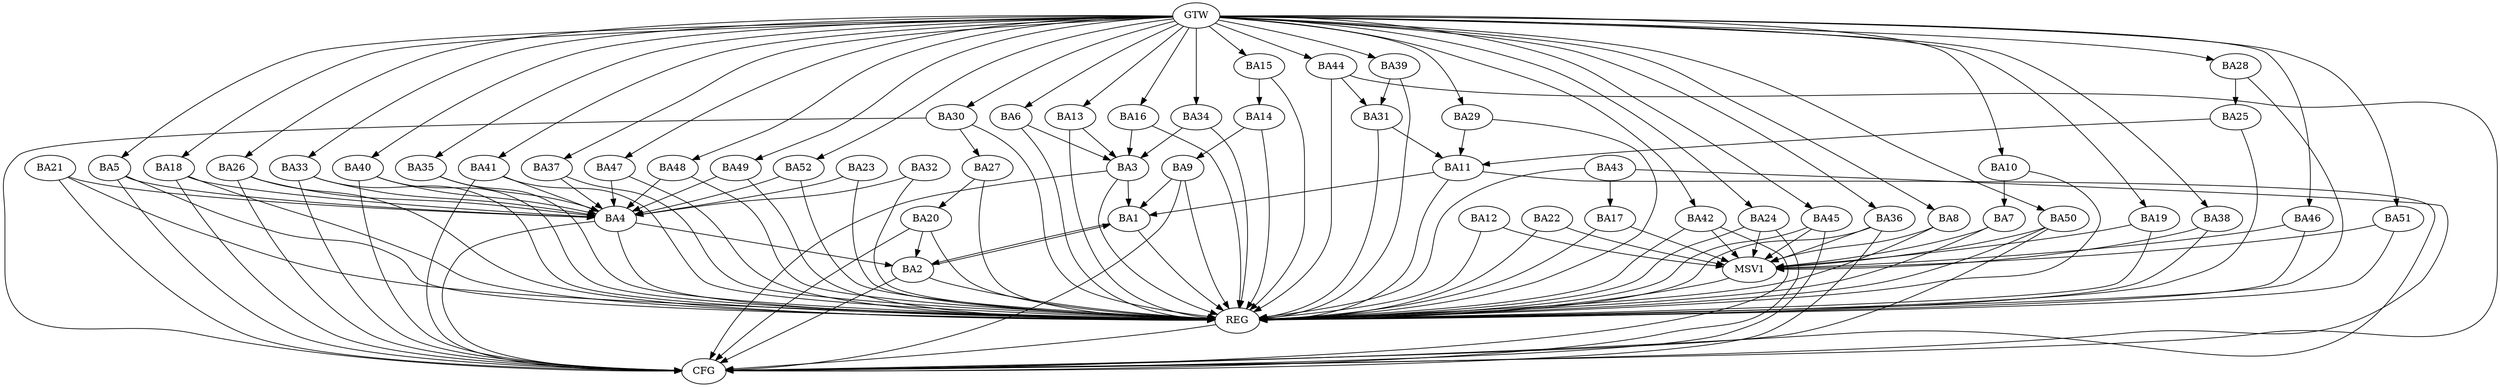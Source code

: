 strict digraph G {
  BA1 [ label="BA1" ];
  BA2 [ label="BA2" ];
  BA3 [ label="BA3" ];
  BA4 [ label="BA4" ];
  BA5 [ label="BA5" ];
  BA6 [ label="BA6" ];
  BA7 [ label="BA7" ];
  BA8 [ label="BA8" ];
  BA9 [ label="BA9" ];
  BA10 [ label="BA10" ];
  BA11 [ label="BA11" ];
  BA12 [ label="BA12" ];
  BA13 [ label="BA13" ];
  BA14 [ label="BA14" ];
  BA15 [ label="BA15" ];
  BA16 [ label="BA16" ];
  BA17 [ label="BA17" ];
  BA18 [ label="BA18" ];
  BA19 [ label="BA19" ];
  BA20 [ label="BA20" ];
  BA21 [ label="BA21" ];
  BA22 [ label="BA22" ];
  BA23 [ label="BA23" ];
  BA24 [ label="BA24" ];
  BA25 [ label="BA25" ];
  BA26 [ label="BA26" ];
  BA27 [ label="BA27" ];
  BA28 [ label="BA28" ];
  BA29 [ label="BA29" ];
  BA30 [ label="BA30" ];
  BA31 [ label="BA31" ];
  BA32 [ label="BA32" ];
  BA33 [ label="BA33" ];
  BA34 [ label="BA34" ];
  BA35 [ label="BA35" ];
  BA36 [ label="BA36" ];
  BA37 [ label="BA37" ];
  BA38 [ label="BA38" ];
  BA39 [ label="BA39" ];
  BA40 [ label="BA40" ];
  BA41 [ label="BA41" ];
  BA42 [ label="BA42" ];
  BA43 [ label="BA43" ];
  BA44 [ label="BA44" ];
  BA45 [ label="BA45" ];
  BA46 [ label="BA46" ];
  BA47 [ label="BA47" ];
  BA48 [ label="BA48" ];
  BA49 [ label="BA49" ];
  BA50 [ label="BA50" ];
  BA51 [ label="BA51" ];
  BA52 [ label="BA52" ];
  GTW [ label="GTW" ];
  REG [ label="REG" ];
  CFG [ label="CFG" ];
  MSV1 [ label="MSV1" ];
  BA1 -> BA2;
  BA2 -> BA1;
  BA3 -> BA1;
  BA4 -> BA2;
  BA6 -> BA3;
  BA9 -> BA1;
  BA10 -> BA7;
  BA11 -> BA1;
  BA13 -> BA3;
  BA14 -> BA9;
  BA15 -> BA14;
  BA16 -> BA3;
  BA20 -> BA2;
  BA25 -> BA11;
  BA27 -> BA20;
  BA28 -> BA25;
  BA29 -> BA11;
  BA30 -> BA27;
  BA31 -> BA11;
  BA34 -> BA3;
  BA39 -> BA31;
  BA43 -> BA17;
  BA44 -> BA31;
  GTW -> BA5;
  GTW -> BA6;
  GTW -> BA8;
  GTW -> BA10;
  GTW -> BA13;
  GTW -> BA15;
  GTW -> BA16;
  GTW -> BA18;
  GTW -> BA19;
  GTW -> BA24;
  GTW -> BA26;
  GTW -> BA28;
  GTW -> BA29;
  GTW -> BA30;
  GTW -> BA33;
  GTW -> BA34;
  GTW -> BA35;
  GTW -> BA36;
  GTW -> BA37;
  GTW -> BA38;
  GTW -> BA39;
  GTW -> BA40;
  GTW -> BA41;
  GTW -> BA42;
  GTW -> BA44;
  GTW -> BA45;
  GTW -> BA46;
  GTW -> BA47;
  GTW -> BA48;
  GTW -> BA49;
  GTW -> BA50;
  GTW -> BA51;
  GTW -> BA52;
  BA1 -> REG;
  BA2 -> REG;
  BA3 -> REG;
  BA4 -> REG;
  BA5 -> REG;
  BA6 -> REG;
  BA7 -> REG;
  BA8 -> REG;
  BA9 -> REG;
  BA10 -> REG;
  BA11 -> REG;
  BA12 -> REG;
  BA13 -> REG;
  BA14 -> REG;
  BA15 -> REG;
  BA16 -> REG;
  BA17 -> REG;
  BA18 -> REG;
  BA19 -> REG;
  BA20 -> REG;
  BA21 -> REG;
  BA22 -> REG;
  BA23 -> REG;
  BA24 -> REG;
  BA25 -> REG;
  BA26 -> REG;
  BA27 -> REG;
  BA28 -> REG;
  BA29 -> REG;
  BA30 -> REG;
  BA31 -> REG;
  BA32 -> REG;
  BA33 -> REG;
  BA34 -> REG;
  BA35 -> REG;
  BA36 -> REG;
  BA37 -> REG;
  BA38 -> REG;
  BA39 -> REG;
  BA40 -> REG;
  BA41 -> REG;
  BA42 -> REG;
  BA43 -> REG;
  BA44 -> REG;
  BA45 -> REG;
  BA46 -> REG;
  BA47 -> REG;
  BA48 -> REG;
  BA49 -> REG;
  BA50 -> REG;
  BA51 -> REG;
  BA52 -> REG;
  BA50 -> CFG;
  BA45 -> CFG;
  BA20 -> CFG;
  BA44 -> CFG;
  BA9 -> CFG;
  BA11 -> CFG;
  BA33 -> CFG;
  BA41 -> CFG;
  BA26 -> CFG;
  BA18 -> CFG;
  BA30 -> CFG;
  BA24 -> CFG;
  BA4 -> CFG;
  BA43 -> CFG;
  BA36 -> CFG;
  BA3 -> CFG;
  BA40 -> CFG;
  BA5 -> CFG;
  BA21 -> CFG;
  BA42 -> CFG;
  BA2 -> CFG;
  REG -> CFG;
  BA41 -> BA4;
  BA26 -> BA4;
  BA47 -> BA4;
  BA33 -> BA4;
  BA52 -> BA4;
  BA18 -> BA4;
  BA21 -> BA4;
  BA37 -> BA4;
  BA35 -> BA4;
  BA5 -> BA4;
  BA23 -> BA4;
  BA48 -> BA4;
  BA49 -> BA4;
  BA32 -> BA4;
  BA40 -> BA4;
  BA7 -> MSV1;
  BA8 -> MSV1;
  BA12 -> MSV1;
  BA17 -> MSV1;
  BA19 -> MSV1;
  BA22 -> MSV1;
  BA24 -> MSV1;
  BA36 -> MSV1;
  BA38 -> MSV1;
  BA42 -> MSV1;
  BA46 -> MSV1;
  BA50 -> MSV1;
  BA51 -> MSV1;
  BA45 -> MSV1;
  MSV1 -> REG;
}

